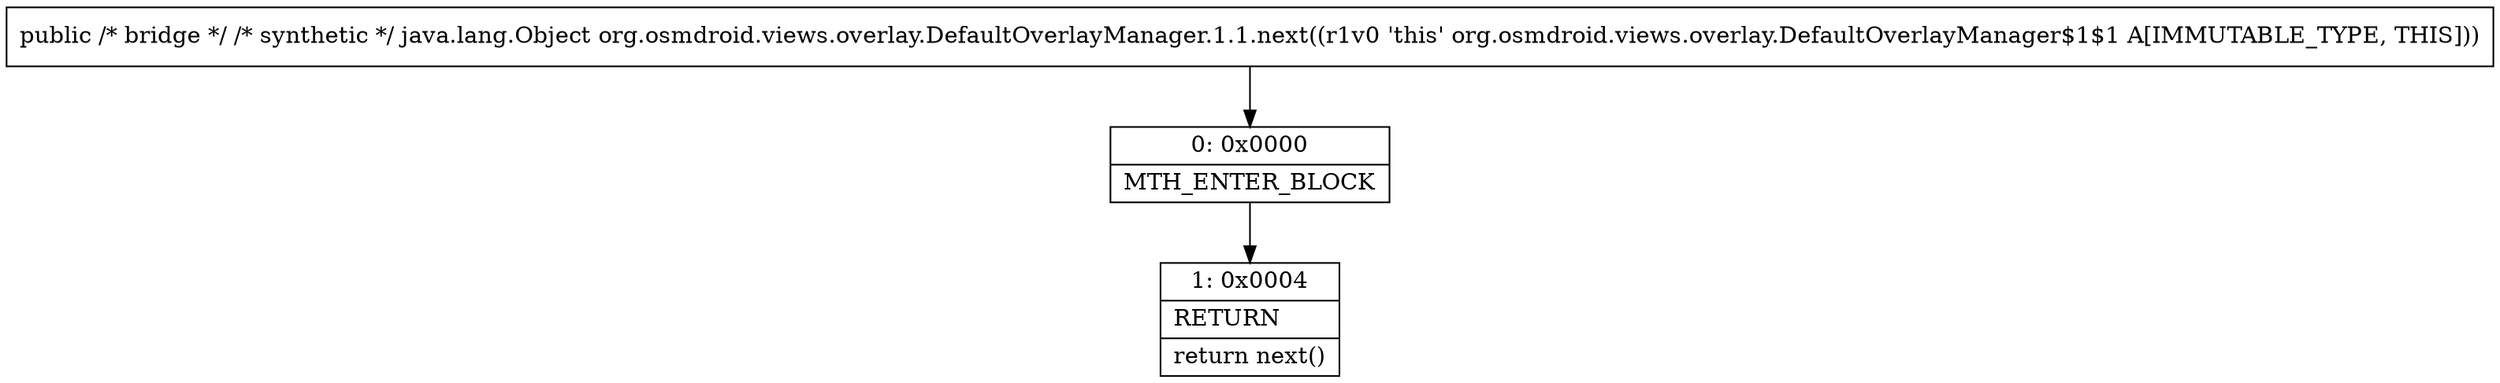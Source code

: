 digraph "CFG fororg.osmdroid.views.overlay.DefaultOverlayManager.1.1.next()Ljava\/lang\/Object;" {
Node_0 [shape=record,label="{0\:\ 0x0000|MTH_ENTER_BLOCK\l}"];
Node_1 [shape=record,label="{1\:\ 0x0004|RETURN\l|return next()\l}"];
MethodNode[shape=record,label="{public \/* bridge *\/ \/* synthetic *\/ java.lang.Object org.osmdroid.views.overlay.DefaultOverlayManager.1.1.next((r1v0 'this' org.osmdroid.views.overlay.DefaultOverlayManager$1$1 A[IMMUTABLE_TYPE, THIS])) }"];
MethodNode -> Node_0;
Node_0 -> Node_1;
}

